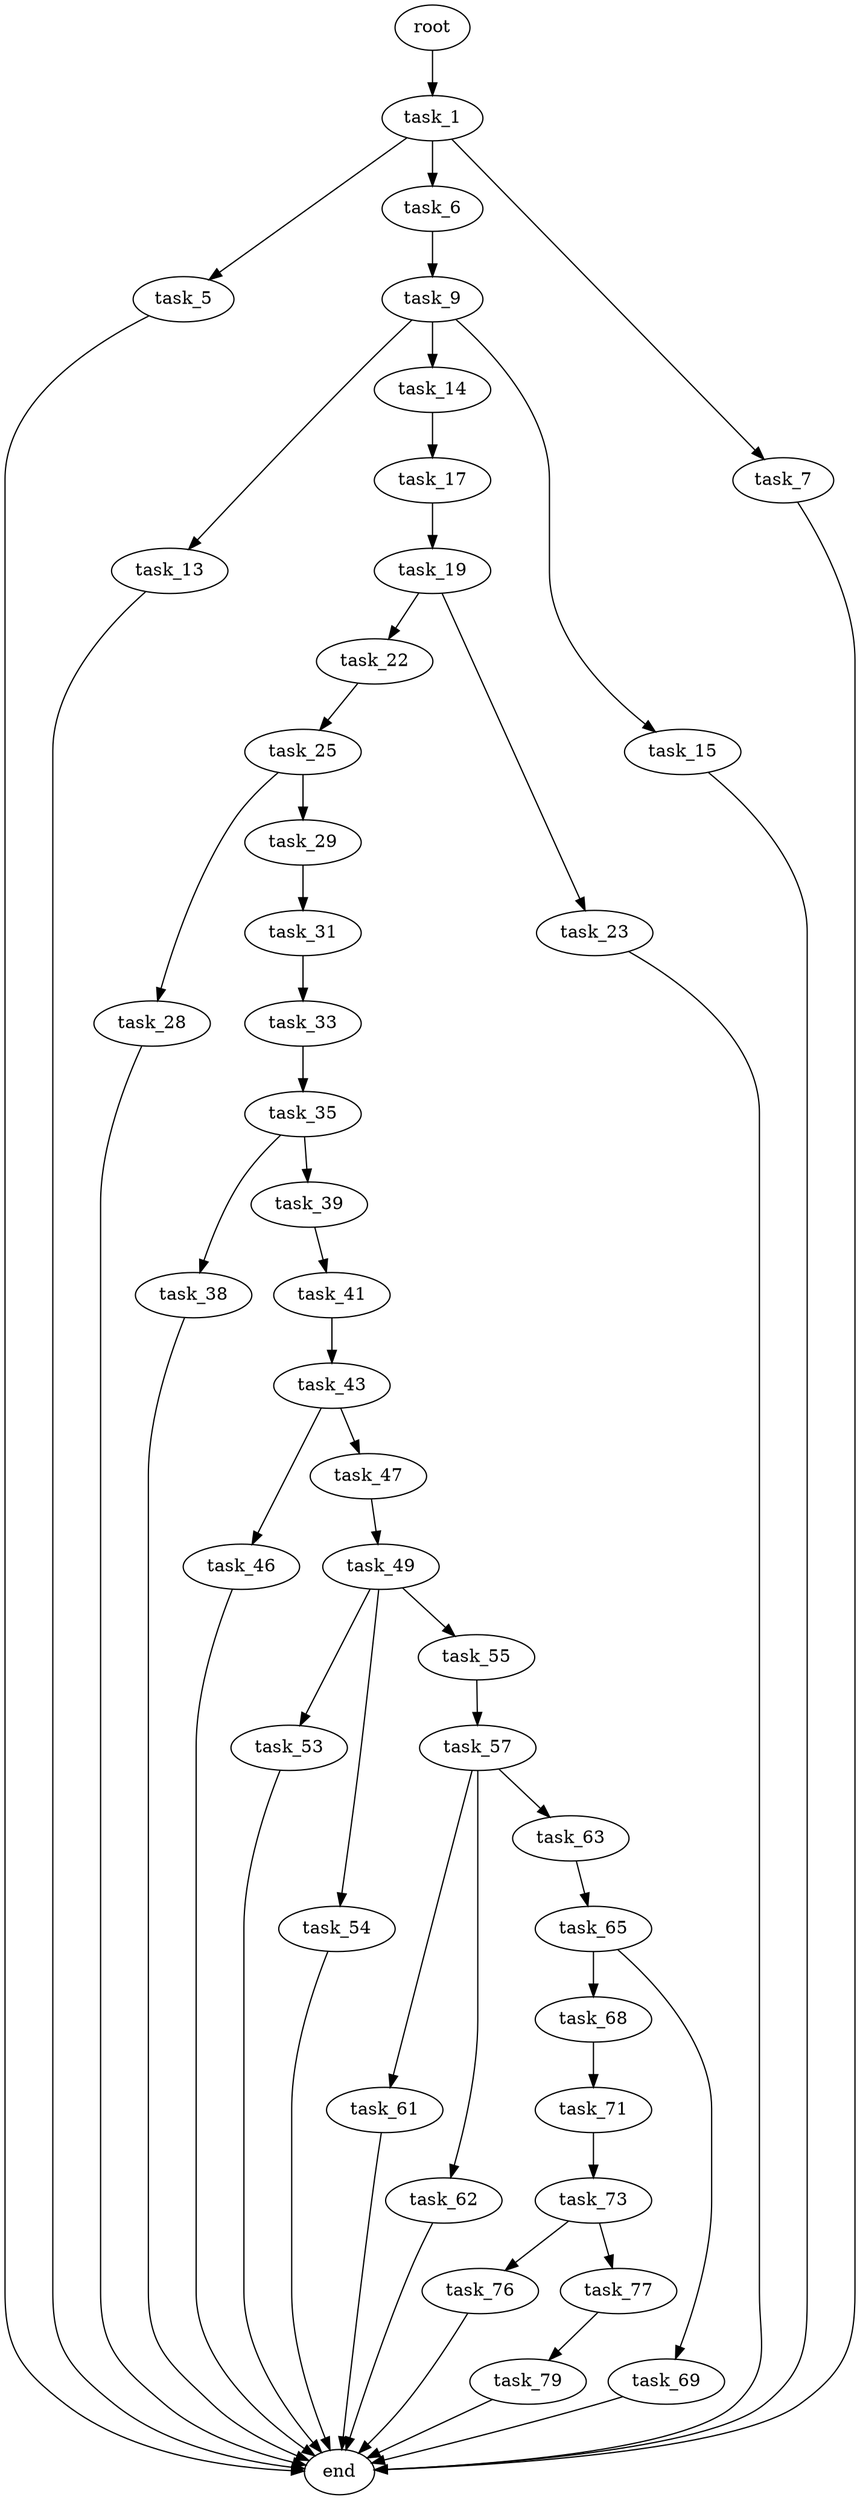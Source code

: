 digraph G {
  root [size="0.000000"];
  task_1 [size="91333979112.000000"];
  task_5 [size="1073741824000.000000"];
  task_6 [size="8589934592.000000"];
  task_7 [size="172219866715.000000"];
  task_9 [size="161857618188.000000"];
  task_13 [size="3047391048.000000"];
  task_14 [size="1174229241.000000"];
  task_15 [size="124614982270.000000"];
  task_17 [size="79551971995.000000"];
  task_19 [size="549755813888.000000"];
  task_22 [size="68719476736.000000"];
  task_23 [size="68719476736.000000"];
  task_25 [size="8105621464.000000"];
  task_28 [size="27922376898.000000"];
  task_29 [size="68719476736.000000"];
  task_31 [size="8234064228.000000"];
  task_33 [size="8589934592.000000"];
  task_35 [size="3933983033.000000"];
  task_38 [size="28289739582.000000"];
  task_39 [size="28991029248.000000"];
  task_41 [size="716380853.000000"];
  task_43 [size="1073741824000.000000"];
  task_46 [size="156920862075.000000"];
  task_47 [size="8589934592.000000"];
  task_49 [size="549755813888.000000"];
  task_53 [size="91490217397.000000"];
  task_54 [size="29804771223.000000"];
  task_55 [size="283950588325.000000"];
  task_57 [size="1073741824000.000000"];
  task_61 [size="334435882140.000000"];
  task_62 [size="549755813888.000000"];
  task_63 [size="134217728000.000000"];
  task_65 [size="45860499104.000000"];
  task_68 [size="8589934592.000000"];
  task_69 [size="1420458942.000000"];
  task_71 [size="549755813888.000000"];
  task_73 [size="20193248057.000000"];
  task_76 [size="146204258105.000000"];
  task_77 [size="28991029248.000000"];
  task_79 [size="656491309616.000000"];
  end [size="0.000000"];

  root -> task_1 [size="1.000000"];
  task_1 -> task_5 [size="134217728.000000"];
  task_1 -> task_6 [size="134217728.000000"];
  task_1 -> task_7 [size="134217728.000000"];
  task_5 -> end [size="1.000000"];
  task_6 -> task_9 [size="33554432.000000"];
  task_7 -> end [size="1.000000"];
  task_9 -> task_13 [size="209715200.000000"];
  task_9 -> task_14 [size="209715200.000000"];
  task_9 -> task_15 [size="209715200.000000"];
  task_13 -> end [size="1.000000"];
  task_14 -> task_17 [size="33554432.000000"];
  task_15 -> end [size="1.000000"];
  task_17 -> task_19 [size="134217728.000000"];
  task_19 -> task_22 [size="536870912.000000"];
  task_19 -> task_23 [size="536870912.000000"];
  task_22 -> task_25 [size="134217728.000000"];
  task_23 -> end [size="1.000000"];
  task_25 -> task_28 [size="301989888.000000"];
  task_25 -> task_29 [size="301989888.000000"];
  task_28 -> end [size="1.000000"];
  task_29 -> task_31 [size="134217728.000000"];
  task_31 -> task_33 [size="838860800.000000"];
  task_33 -> task_35 [size="33554432.000000"];
  task_35 -> task_38 [size="75497472.000000"];
  task_35 -> task_39 [size="75497472.000000"];
  task_38 -> end [size="1.000000"];
  task_39 -> task_41 [size="75497472.000000"];
  task_41 -> task_43 [size="75497472.000000"];
  task_43 -> task_46 [size="838860800.000000"];
  task_43 -> task_47 [size="838860800.000000"];
  task_46 -> end [size="1.000000"];
  task_47 -> task_49 [size="33554432.000000"];
  task_49 -> task_53 [size="536870912.000000"];
  task_49 -> task_54 [size="536870912.000000"];
  task_49 -> task_55 [size="536870912.000000"];
  task_53 -> end [size="1.000000"];
  task_54 -> end [size="1.000000"];
  task_55 -> task_57 [size="679477248.000000"];
  task_57 -> task_61 [size="838860800.000000"];
  task_57 -> task_62 [size="838860800.000000"];
  task_57 -> task_63 [size="838860800.000000"];
  task_61 -> end [size="1.000000"];
  task_62 -> end [size="1.000000"];
  task_63 -> task_65 [size="209715200.000000"];
  task_65 -> task_68 [size="33554432.000000"];
  task_65 -> task_69 [size="33554432.000000"];
  task_68 -> task_71 [size="33554432.000000"];
  task_69 -> end [size="1.000000"];
  task_71 -> task_73 [size="536870912.000000"];
  task_73 -> task_76 [size="75497472.000000"];
  task_73 -> task_77 [size="75497472.000000"];
  task_76 -> end [size="1.000000"];
  task_77 -> task_79 [size="75497472.000000"];
  task_79 -> end [size="1.000000"];
}
